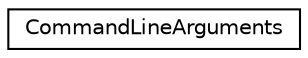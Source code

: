 digraph "Graphical Class Hierarchy"
{
 // LATEX_PDF_SIZE
  edge [fontname="Helvetica",fontsize="10",labelfontname="Helvetica",labelfontsize="10"];
  node [fontname="Helvetica",fontsize="10",shape=record];
  rankdir="LR";
  Node0 [label="CommandLineArguments",height=0.2,width=0.4,color="black", fillcolor="white", style="filled",URL="$classCommandLineArguments.html",tooltip=" "];
}
